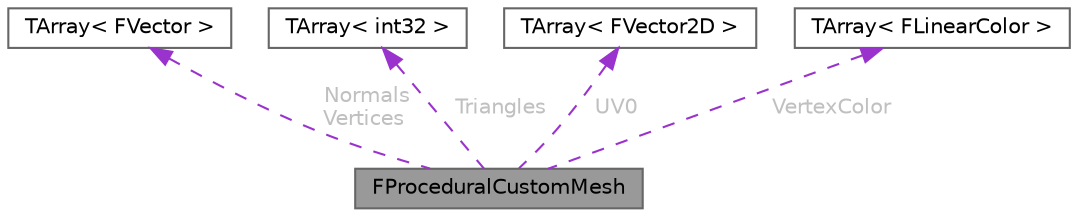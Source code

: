 digraph "FProceduralCustomMesh"
{
 // INTERACTIVE_SVG=YES
 // LATEX_PDF_SIZE
  bgcolor="transparent";
  edge [fontname=Helvetica,fontsize=10,labelfontname=Helvetica,labelfontsize=10];
  node [fontname=Helvetica,fontsize=10,shape=box,height=0.2,width=0.4];
  Node1 [id="Node000001",label="FProceduralCustomMesh",height=0.2,width=0.4,color="gray40", fillcolor="grey60", style="filled", fontcolor="black",tooltip="A definition of a Carla Mesh."];
  Node2 -> Node1 [id="edge1_Node000001_Node000002",dir="back",color="darkorchid3",style="dashed",tooltip=" ",label=" Normals\nVertices",fontcolor="grey" ];
  Node2 [id="Node000002",label="TArray\< FVector \>",height=0.2,width=0.4,color="gray40", fillcolor="white", style="filled",tooltip=" "];
  Node3 -> Node1 [id="edge2_Node000001_Node000003",dir="back",color="darkorchid3",style="dashed",tooltip=" ",label=" Triangles",fontcolor="grey" ];
  Node3 [id="Node000003",label="TArray\< int32 \>",height=0.2,width=0.4,color="gray40", fillcolor="white", style="filled",tooltip=" "];
  Node4 -> Node1 [id="edge3_Node000001_Node000004",dir="back",color="darkorchid3",style="dashed",tooltip=" ",label=" UV0",fontcolor="grey" ];
  Node4 [id="Node000004",label="TArray\< FVector2D \>",height=0.2,width=0.4,color="gray40", fillcolor="white", style="filled",tooltip=" "];
  Node5 -> Node1 [id="edge4_Node000001_Node000005",dir="back",color="darkorchid3",style="dashed",tooltip=" ",label=" VertexColor",fontcolor="grey" ];
  Node5 [id="Node000005",label="TArray\< FLinearColor \>",height=0.2,width=0.4,color="gray40", fillcolor="white", style="filled",tooltip=" "];
}
